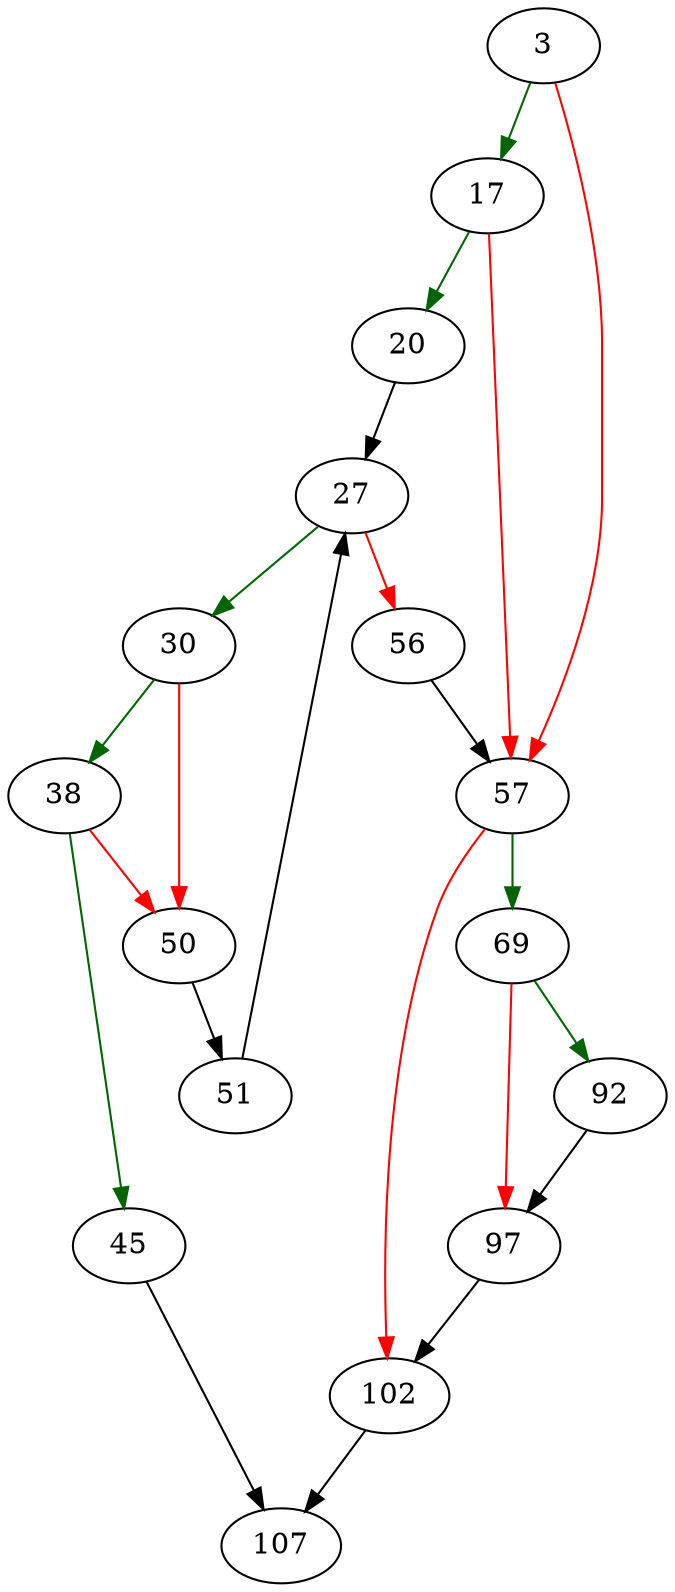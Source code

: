 strict digraph "sqlite3ExprCodeAtInit" {
	// Node definitions.
	3 [entry=true];
	17;
	57;
	20;
	27;
	30;
	56;
	38;
	50;
	45;
	107;
	51;
	69;
	102;
	92;
	97;

	// Edge definitions.
	3 -> 17 [
		color=darkgreen
		cond=true
	];
	3 -> 57 [
		color=red
		cond=false
	];
	17 -> 57 [
		color=red
		cond=false
	];
	17 -> 20 [
		color=darkgreen
		cond=true
	];
	57 -> 69 [
		color=darkgreen
		cond=true
	];
	57 -> 102 [
		color=red
		cond=false
	];
	20 -> 27;
	27 -> 30 [
		color=darkgreen
		cond=true
	];
	27 -> 56 [
		color=red
		cond=false
	];
	30 -> 38 [
		color=darkgreen
		cond=true
	];
	30 -> 50 [
		color=red
		cond=false
	];
	56 -> 57;
	38 -> 50 [
		color=red
		cond=false
	];
	38 -> 45 [
		color=darkgreen
		cond=true
	];
	50 -> 51;
	45 -> 107;
	51 -> 27;
	69 -> 92 [
		color=darkgreen
		cond=true
	];
	69 -> 97 [
		color=red
		cond=false
	];
	102 -> 107;
	92 -> 97;
	97 -> 102;
}